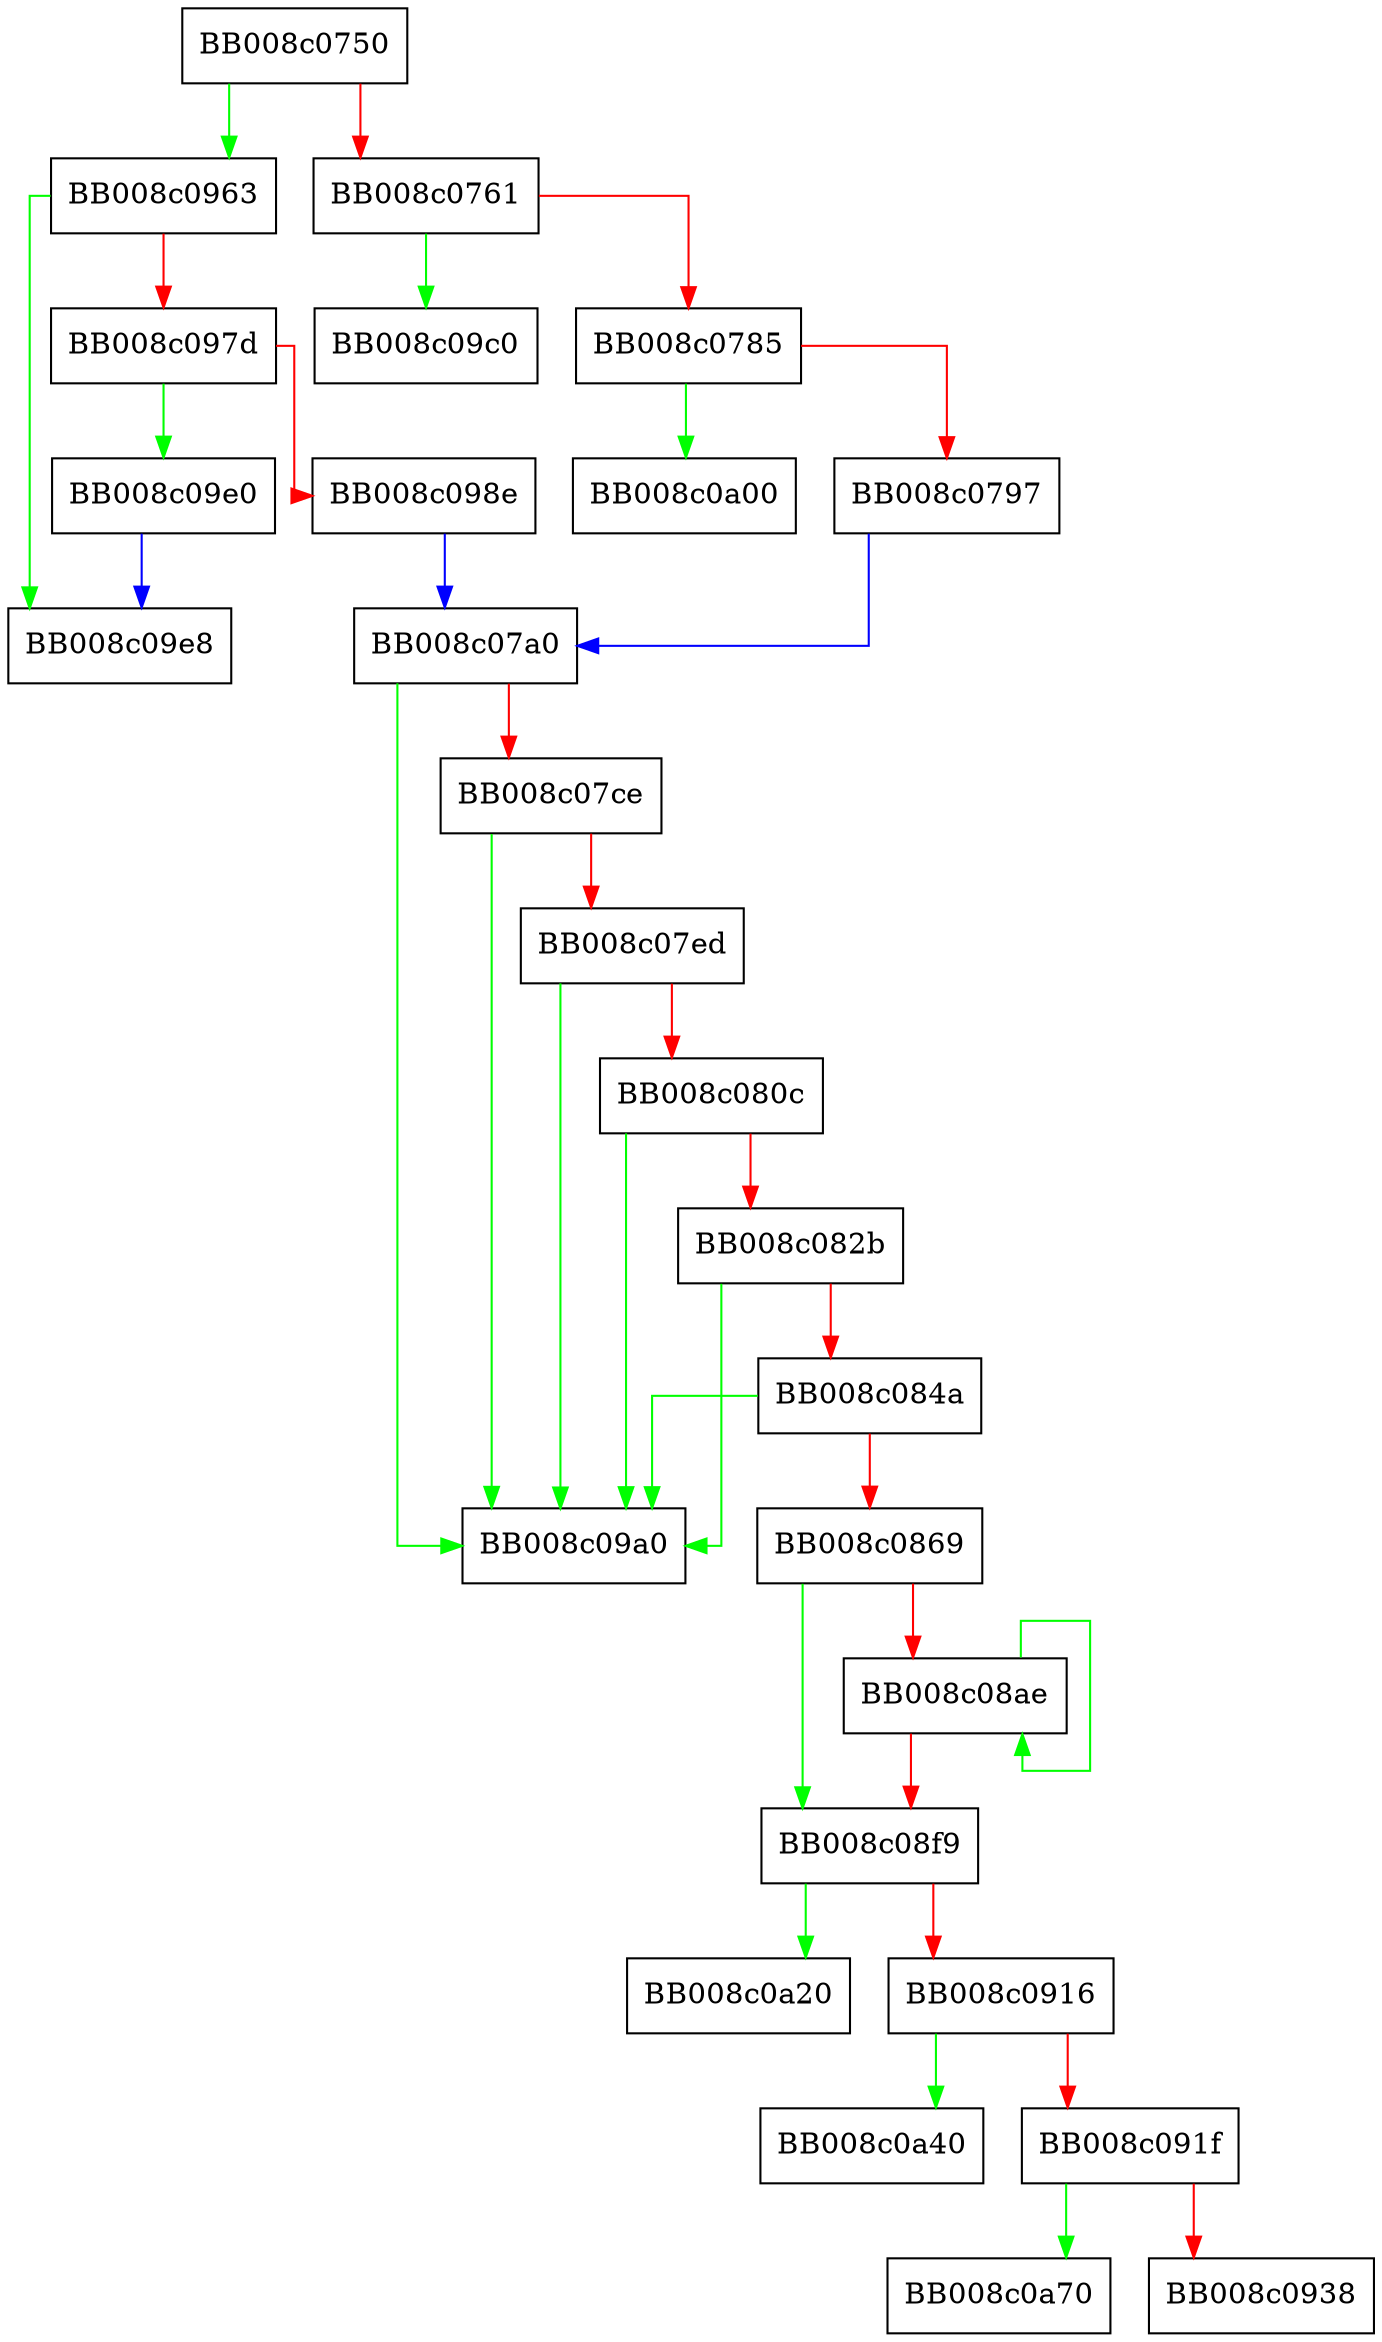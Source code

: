 digraph __stpcpy_sse2_unaligned {
  node [shape="box"];
  graph [splines=ortho];
  BB008c0750 -> BB008c0963 [color="green"];
  BB008c0750 -> BB008c0761 [color="red"];
  BB008c0761 -> BB008c09c0 [color="green"];
  BB008c0761 -> BB008c0785 [color="red"];
  BB008c0785 -> BB008c0a00 [color="green"];
  BB008c0785 -> BB008c0797 [color="red"];
  BB008c0797 -> BB008c07a0 [color="blue"];
  BB008c07a0 -> BB008c09a0 [color="green"];
  BB008c07a0 -> BB008c07ce [color="red"];
  BB008c07ce -> BB008c09a0 [color="green"];
  BB008c07ce -> BB008c07ed [color="red"];
  BB008c07ed -> BB008c09a0 [color="green"];
  BB008c07ed -> BB008c080c [color="red"];
  BB008c080c -> BB008c09a0 [color="green"];
  BB008c080c -> BB008c082b [color="red"];
  BB008c082b -> BB008c09a0 [color="green"];
  BB008c082b -> BB008c084a [color="red"];
  BB008c084a -> BB008c09a0 [color="green"];
  BB008c084a -> BB008c0869 [color="red"];
  BB008c0869 -> BB008c08f9 [color="green"];
  BB008c0869 -> BB008c08ae [color="red"];
  BB008c08ae -> BB008c08ae [color="green"];
  BB008c08ae -> BB008c08f9 [color="red"];
  BB008c08f9 -> BB008c0a20 [color="green"];
  BB008c08f9 -> BB008c0916 [color="red"];
  BB008c0916 -> BB008c0a40 [color="green"];
  BB008c0916 -> BB008c091f [color="red"];
  BB008c091f -> BB008c0a70 [color="green"];
  BB008c091f -> BB008c0938 [color="red"];
  BB008c0963 -> BB008c09e8 [color="green"];
  BB008c0963 -> BB008c097d [color="red"];
  BB008c097d -> BB008c09e0 [color="green"];
  BB008c097d -> BB008c098e [color="red"];
  BB008c098e -> BB008c07a0 [color="blue"];
  BB008c09e0 -> BB008c09e8 [color="blue"];
}